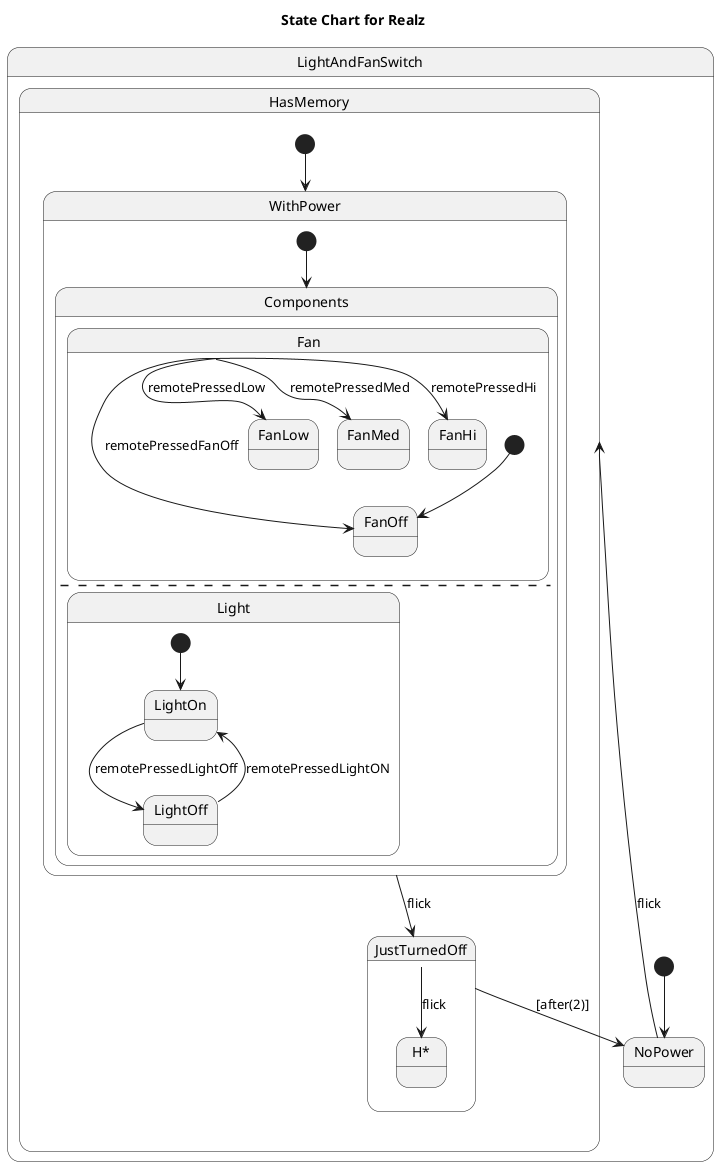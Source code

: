 @startuml
title State Chart for Realz
state "LightAndFanSwitch" as LightAndFanSwitch {
  [*] --> NoPower
  state "HasMemory" as HasMemory {
    [*] --> WithPower
    state "JustTurnedOff" as JustTurnedOff {
      JustTurnedOff --> historystate : flick
      JustTurnedOff --> NoPower : [after(2)]
    }
    state "WithPower" as WithPower {
      [*] --> Components
      WithPower --> JustTurnedOff : flick
      state "Components" as Components {
        state "Fan" as Fan {
          [*] --> FanOff
          Fan --> FanOff : remotePressedFanOff
          Fan --> FanLow : remotePressedLow
          Fan --> FanMed : remotePressedMed
          Fan --> FanHi : remotePressedHi
          state "FanHi" as FanHi {
          }
          state "FanMed" as FanMed {
          }
          state "FanLow" as FanLow {
          }
          state "FanOff" as FanOff {
          }
        }
        --
        state "Light" as Light {
          [*] --> LightOn
          state "LightOff" as LightOff {
            LightOff --> LightOn : remotePressedLightON
          }
          state "LightOn" as LightOn {
            LightOn --> LightOff : remotePressedLightOff
          }
        }
      }
      state "H*" as historystate {
      }
    }
  }
  state "NoPower" as NoPower {
    NoPower --> HasMemory : flick
  }
}
@enduml